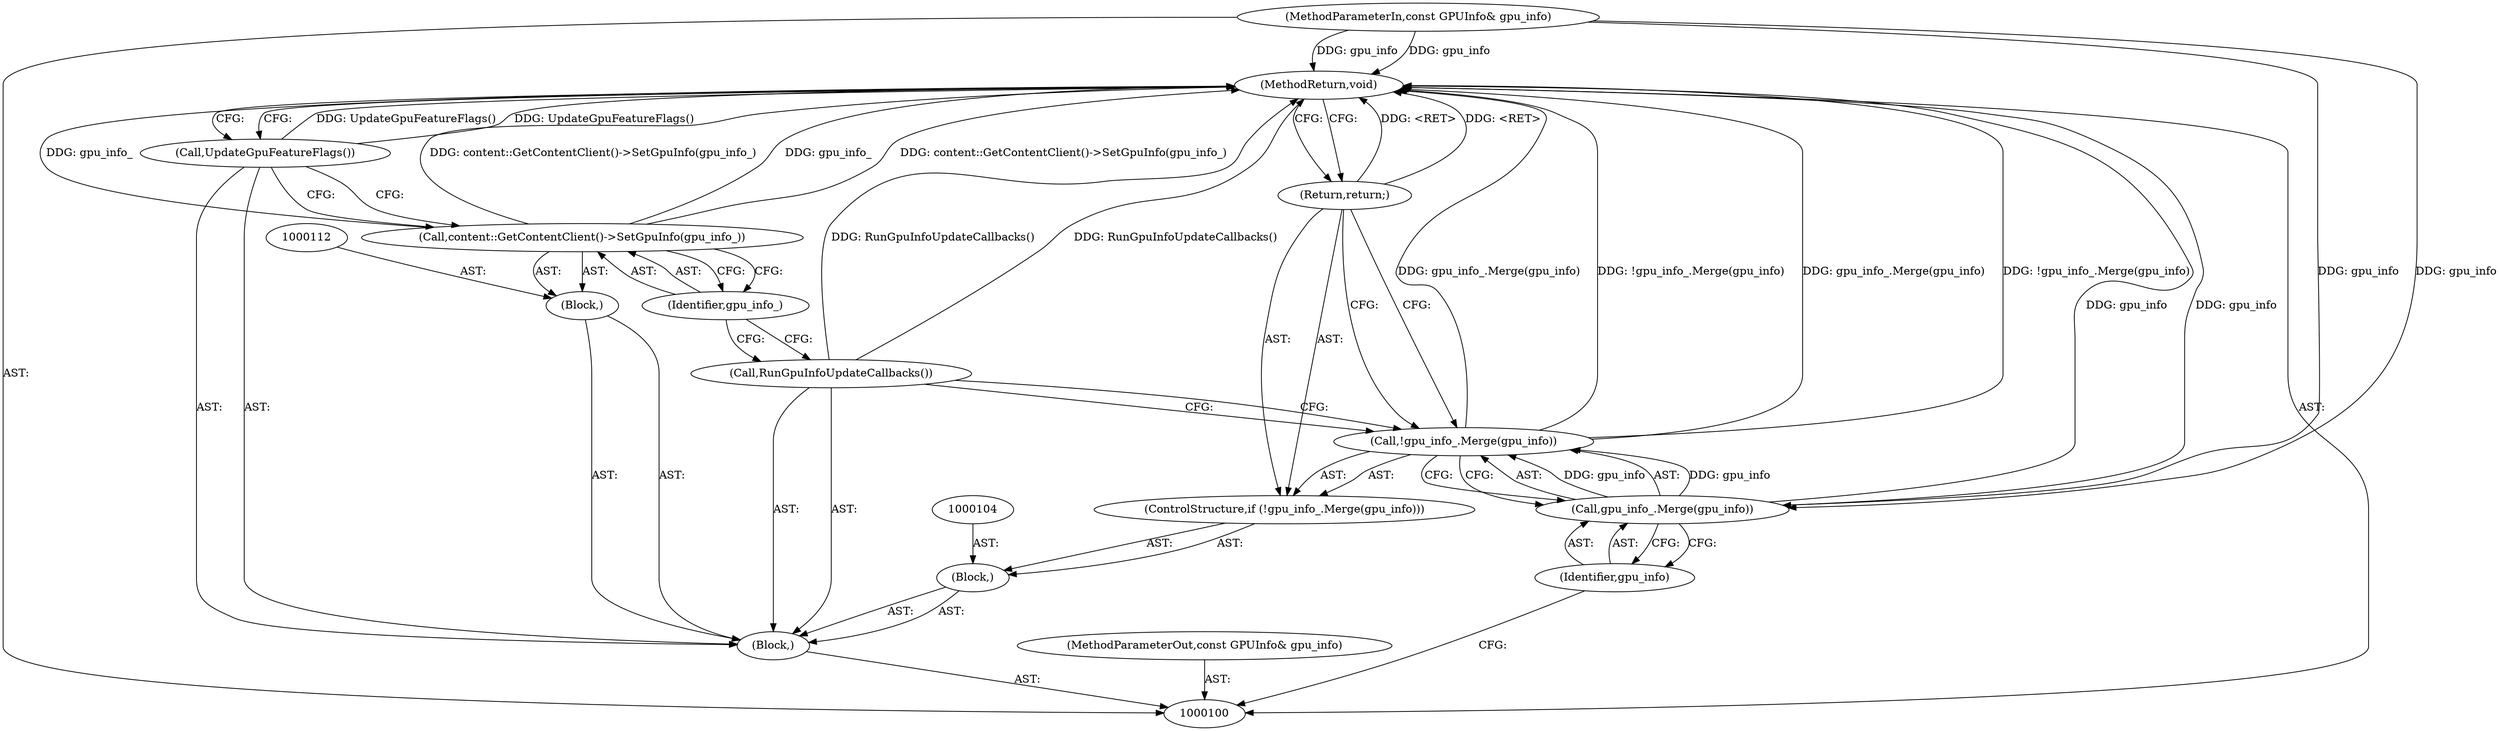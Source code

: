 digraph "0_Chrome_9400c64565586091f67d4131850fd0836b18b511" {
"1000116" [label="(MethodReturn,void)"];
"1000101" [label="(MethodParameterIn,const GPUInfo& gpu_info)"];
"1000140" [label="(MethodParameterOut,const GPUInfo& gpu_info)"];
"1000102" [label="(Block,)"];
"1000111" [label="(Block,)"];
"1000114" [label="(Identifier,gpu_info_)"];
"1000113" [label="(Call,content::GetContentClient()->SetGpuInfo(gpu_info_))"];
"1000115" [label="(Call,UpdateGpuFeatureFlags())"];
"1000103" [label="(Block,)"];
"1000107" [label="(Call,gpu_info_.Merge(gpu_info))"];
"1000108" [label="(Identifier,gpu_info)"];
"1000105" [label="(ControlStructure,if (!gpu_info_.Merge(gpu_info)))"];
"1000106" [label="(Call,!gpu_info_.Merge(gpu_info))"];
"1000109" [label="(Return,return;)"];
"1000110" [label="(Call,RunGpuInfoUpdateCallbacks())"];
"1000116" -> "1000100"  [label="AST: "];
"1000116" -> "1000109"  [label="CFG: "];
"1000116" -> "1000115"  [label="CFG: "];
"1000107" -> "1000116"  [label="DDG: gpu_info"];
"1000106" -> "1000116"  [label="DDG: gpu_info_.Merge(gpu_info)"];
"1000106" -> "1000116"  [label="DDG: !gpu_info_.Merge(gpu_info)"];
"1000113" -> "1000116"  [label="DDG: gpu_info_"];
"1000113" -> "1000116"  [label="DDG: content::GetContentClient()->SetGpuInfo(gpu_info_)"];
"1000115" -> "1000116"  [label="DDG: UpdateGpuFeatureFlags()"];
"1000101" -> "1000116"  [label="DDG: gpu_info"];
"1000110" -> "1000116"  [label="DDG: RunGpuInfoUpdateCallbacks()"];
"1000109" -> "1000116"  [label="DDG: <RET>"];
"1000101" -> "1000100"  [label="AST: "];
"1000101" -> "1000116"  [label="DDG: gpu_info"];
"1000101" -> "1000107"  [label="DDG: gpu_info"];
"1000140" -> "1000100"  [label="AST: "];
"1000102" -> "1000100"  [label="AST: "];
"1000103" -> "1000102"  [label="AST: "];
"1000110" -> "1000102"  [label="AST: "];
"1000111" -> "1000102"  [label="AST: "];
"1000115" -> "1000102"  [label="AST: "];
"1000111" -> "1000102"  [label="AST: "];
"1000112" -> "1000111"  [label="AST: "];
"1000113" -> "1000111"  [label="AST: "];
"1000114" -> "1000113"  [label="AST: "];
"1000114" -> "1000110"  [label="CFG: "];
"1000113" -> "1000114"  [label="CFG: "];
"1000113" -> "1000111"  [label="AST: "];
"1000113" -> "1000114"  [label="CFG: "];
"1000114" -> "1000113"  [label="AST: "];
"1000115" -> "1000113"  [label="CFG: "];
"1000113" -> "1000116"  [label="DDG: gpu_info_"];
"1000113" -> "1000116"  [label="DDG: content::GetContentClient()->SetGpuInfo(gpu_info_)"];
"1000115" -> "1000102"  [label="AST: "];
"1000115" -> "1000113"  [label="CFG: "];
"1000116" -> "1000115"  [label="CFG: "];
"1000115" -> "1000116"  [label="DDG: UpdateGpuFeatureFlags()"];
"1000103" -> "1000102"  [label="AST: "];
"1000104" -> "1000103"  [label="AST: "];
"1000105" -> "1000103"  [label="AST: "];
"1000107" -> "1000106"  [label="AST: "];
"1000107" -> "1000108"  [label="CFG: "];
"1000108" -> "1000107"  [label="AST: "];
"1000106" -> "1000107"  [label="CFG: "];
"1000107" -> "1000116"  [label="DDG: gpu_info"];
"1000107" -> "1000106"  [label="DDG: gpu_info"];
"1000101" -> "1000107"  [label="DDG: gpu_info"];
"1000108" -> "1000107"  [label="AST: "];
"1000108" -> "1000100"  [label="CFG: "];
"1000107" -> "1000108"  [label="CFG: "];
"1000105" -> "1000103"  [label="AST: "];
"1000106" -> "1000105"  [label="AST: "];
"1000109" -> "1000105"  [label="AST: "];
"1000106" -> "1000105"  [label="AST: "];
"1000106" -> "1000107"  [label="CFG: "];
"1000107" -> "1000106"  [label="AST: "];
"1000109" -> "1000106"  [label="CFG: "];
"1000110" -> "1000106"  [label="CFG: "];
"1000106" -> "1000116"  [label="DDG: gpu_info_.Merge(gpu_info)"];
"1000106" -> "1000116"  [label="DDG: !gpu_info_.Merge(gpu_info)"];
"1000107" -> "1000106"  [label="DDG: gpu_info"];
"1000109" -> "1000105"  [label="AST: "];
"1000109" -> "1000106"  [label="CFG: "];
"1000116" -> "1000109"  [label="CFG: "];
"1000109" -> "1000116"  [label="DDG: <RET>"];
"1000110" -> "1000102"  [label="AST: "];
"1000110" -> "1000106"  [label="CFG: "];
"1000114" -> "1000110"  [label="CFG: "];
"1000110" -> "1000116"  [label="DDG: RunGpuInfoUpdateCallbacks()"];
}

